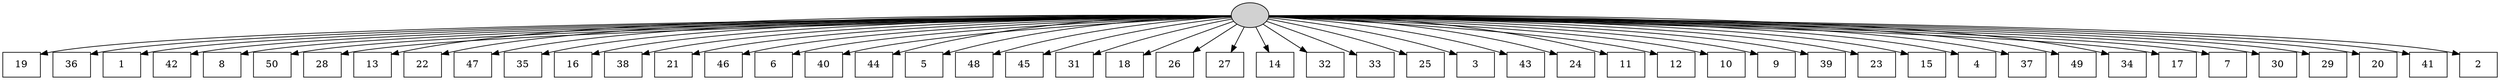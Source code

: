 digraph G {
0[style=filled, fillcolor=grey82, label=""];
1[shape=box,style=filled, fillcolor=white,label="19\n"];
2[shape=box,style=filled, fillcolor=white,label="36\n"];
3[shape=box,style=filled, fillcolor=white,label="1\n"];
4[shape=box,style=filled, fillcolor=white,label="42\n"];
5[shape=box,style=filled, fillcolor=white,label="8\n"];
6[shape=box,style=filled, fillcolor=white,label="50\n"];
7[shape=box,style=filled, fillcolor=white,label="28\n"];
8[shape=box,style=filled, fillcolor=white,label="13\n"];
9[shape=box,style=filled, fillcolor=white,label="22\n"];
10[shape=box,style=filled, fillcolor=white,label="47\n"];
11[shape=box,style=filled, fillcolor=white,label="35\n"];
12[shape=box,style=filled, fillcolor=white,label="16\n"];
13[shape=box,style=filled, fillcolor=white,label="38\n"];
14[shape=box,style=filled, fillcolor=white,label="21\n"];
15[shape=box,style=filled, fillcolor=white,label="46\n"];
16[shape=box,style=filled, fillcolor=white,label="6\n"];
17[shape=box,style=filled, fillcolor=white,label="40\n"];
18[shape=box,style=filled, fillcolor=white,label="44\n"];
19[shape=box,style=filled, fillcolor=white,label="5\n"];
20[shape=box,style=filled, fillcolor=white,label="48\n"];
21[shape=box,style=filled, fillcolor=white,label="45\n"];
22[shape=box,style=filled, fillcolor=white,label="31\n"];
23[shape=box,style=filled, fillcolor=white,label="18\n"];
24[shape=box,style=filled, fillcolor=white,label="26\n"];
25[shape=box,style=filled, fillcolor=white,label="27\n"];
26[shape=box,style=filled, fillcolor=white,label="14\n"];
27[shape=box,style=filled, fillcolor=white,label="32\n"];
28[shape=box,style=filled, fillcolor=white,label="33\n"];
29[shape=box,style=filled, fillcolor=white,label="25\n"];
30[shape=box,style=filled, fillcolor=white,label="3\n"];
31[shape=box,style=filled, fillcolor=white,label="43\n"];
32[shape=box,style=filled, fillcolor=white,label="24\n"];
33[shape=box,style=filled, fillcolor=white,label="11\n"];
34[shape=box,style=filled, fillcolor=white,label="12\n"];
35[shape=box,style=filled, fillcolor=white,label="10\n"];
36[shape=box,style=filled, fillcolor=white,label="9\n"];
37[shape=box,style=filled, fillcolor=white,label="39\n"];
38[shape=box,style=filled, fillcolor=white,label="23\n"];
39[shape=box,style=filled, fillcolor=white,label="15\n"];
40[shape=box,style=filled, fillcolor=white,label="4\n"];
41[shape=box,style=filled, fillcolor=white,label="37\n"];
42[shape=box,style=filled, fillcolor=white,label="49\n"];
43[shape=box,style=filled, fillcolor=white,label="34\n"];
44[shape=box,style=filled, fillcolor=white,label="17\n"];
45[shape=box,style=filled, fillcolor=white,label="7\n"];
46[shape=box,style=filled, fillcolor=white,label="30\n"];
47[shape=box,style=filled, fillcolor=white,label="29\n"];
48[shape=box,style=filled, fillcolor=white,label="20\n"];
49[shape=box,style=filled, fillcolor=white,label="41\n"];
50[shape=box,style=filled, fillcolor=white,label="2\n"];
0->1 ;
0->2 ;
0->3 ;
0->4 ;
0->5 ;
0->6 ;
0->7 ;
0->8 ;
0->9 ;
0->10 ;
0->11 ;
0->12 ;
0->13 ;
0->14 ;
0->15 ;
0->16 ;
0->17 ;
0->18 ;
0->19 ;
0->20 ;
0->21 ;
0->22 ;
0->23 ;
0->24 ;
0->25 ;
0->26 ;
0->27 ;
0->28 ;
0->29 ;
0->30 ;
0->31 ;
0->32 ;
0->33 ;
0->34 ;
0->35 ;
0->36 ;
0->37 ;
0->38 ;
0->39 ;
0->40 ;
0->41 ;
0->42 ;
0->43 ;
0->44 ;
0->45 ;
0->46 ;
0->47 ;
0->48 ;
0->49 ;
0->50 ;
}
